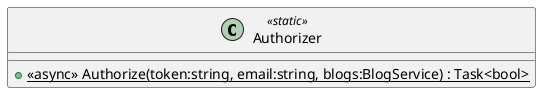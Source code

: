 @startuml
class Authorizer <<static>> {
    + {static} <<async>> Authorize(token:string, email:string, blogs:BlogService) : Task<bool>
}
@enduml
